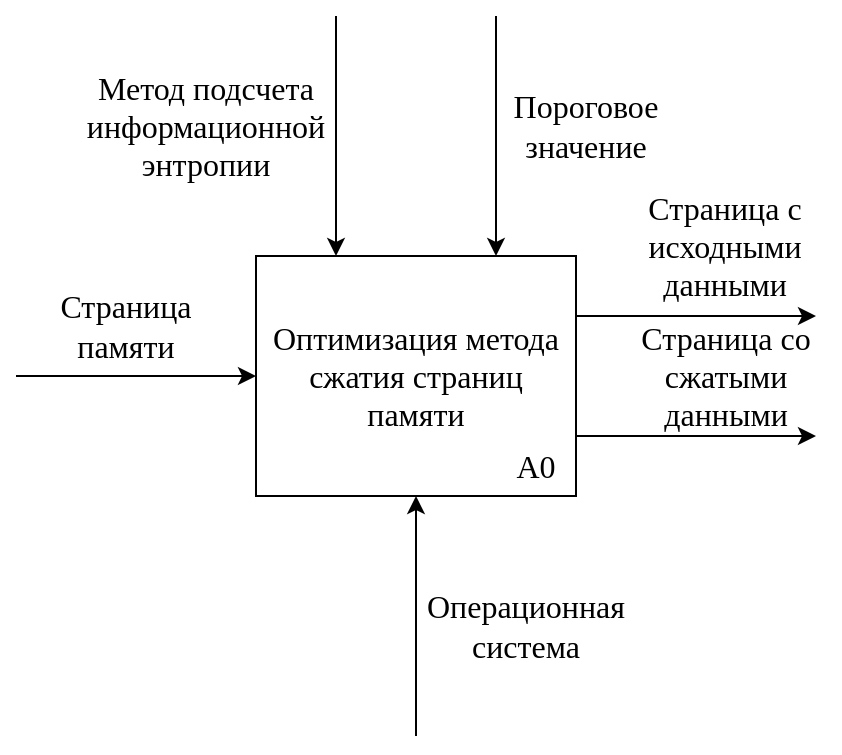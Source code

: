 <mxfile version="21.3.2" type="device">
  <diagram name="Страница 1" id="pgUWzlrUVevQ2D5Vvk6Q">
    <mxGraphModel dx="978" dy="591" grid="1" gridSize="10" guides="1" tooltips="1" connect="1" arrows="1" fold="1" page="1" pageScale="1" pageWidth="500" pageHeight="400" math="0" shadow="0">
      <root>
        <mxCell id="0" />
        <mxCell id="1" parent="0" />
        <mxCell id="QktWzPdK9CgGakuP4GfK-3" style="edgeStyle=orthogonalEdgeStyle;rounded=0;orthogonalLoop=1;jettySize=auto;html=1;exitX=0;exitY=0.5;exitDx=0;exitDy=0;startArrow=classic;startFill=1;endArrow=none;endFill=0;" parent="1" source="QktWzPdK9CgGakuP4GfK-1" edge="1">
          <mxGeometry relative="1" as="geometry">
            <mxPoint x="38" y="200" as="targetPoint" />
          </mxGeometry>
        </mxCell>
        <mxCell id="QktWzPdK9CgGakuP4GfK-6" style="edgeStyle=orthogonalEdgeStyle;rounded=0;orthogonalLoop=1;jettySize=auto;html=1;exitX=1;exitY=0.25;exitDx=0;exitDy=0;" parent="1" source="QktWzPdK9CgGakuP4GfK-1" edge="1">
          <mxGeometry relative="1" as="geometry">
            <mxPoint x="438" y="170" as="targetPoint" />
          </mxGeometry>
        </mxCell>
        <mxCell id="QktWzPdK9CgGakuP4GfK-7" style="edgeStyle=orthogonalEdgeStyle;rounded=0;orthogonalLoop=1;jettySize=auto;html=1;exitX=1;exitY=0.75;exitDx=0;exitDy=0;" parent="1" source="QktWzPdK9CgGakuP4GfK-1" edge="1">
          <mxGeometry relative="1" as="geometry">
            <mxPoint x="438" y="230" as="targetPoint" />
          </mxGeometry>
        </mxCell>
        <mxCell id="QktWzPdK9CgGakuP4GfK-13" style="edgeStyle=orthogonalEdgeStyle;rounded=0;orthogonalLoop=1;jettySize=auto;html=1;exitX=0.5;exitY=1;exitDx=0;exitDy=0;startArrow=classic;startFill=1;endArrow=none;endFill=0;" parent="1" source="QktWzPdK9CgGakuP4GfK-1" edge="1">
          <mxGeometry relative="1" as="geometry">
            <mxPoint x="238" y="380" as="targetPoint" />
          </mxGeometry>
        </mxCell>
        <mxCell id="QktWzPdK9CgGakuP4GfK-16" style="edgeStyle=orthogonalEdgeStyle;rounded=0;orthogonalLoop=1;jettySize=auto;html=1;exitX=0.75;exitY=0;exitDx=0;exitDy=0;startArrow=classic;startFill=1;endArrow=none;endFill=0;" parent="1" source="QktWzPdK9CgGakuP4GfK-1" edge="1">
          <mxGeometry relative="1" as="geometry">
            <mxPoint x="278" y="20" as="targetPoint" />
          </mxGeometry>
        </mxCell>
        <mxCell id="QktWzPdK9CgGakuP4GfK-17" style="edgeStyle=orthogonalEdgeStyle;rounded=0;orthogonalLoop=1;jettySize=auto;html=1;exitX=0.25;exitY=0;exitDx=0;exitDy=0;startArrow=classic;startFill=1;endArrow=none;endFill=0;" parent="1" source="QktWzPdK9CgGakuP4GfK-1" edge="1">
          <mxGeometry relative="1" as="geometry">
            <mxPoint x="198" y="20" as="targetPoint" />
          </mxGeometry>
        </mxCell>
        <mxCell id="QktWzPdK9CgGakuP4GfK-1" value="Оптимизация метода сжатия страниц памяти" style="rounded=0;whiteSpace=wrap;html=1;fontFamily=Times New Roman;fontSize=16;" parent="1" vertex="1">
          <mxGeometry x="158" y="140" width="160" height="120" as="geometry" />
        </mxCell>
        <mxCell id="QktWzPdK9CgGakuP4GfK-2" value="A0" style="text;html=1;strokeColor=none;fillColor=none;align=center;verticalAlign=middle;whiteSpace=wrap;rounded=0;fontFamily=Times New Roman;fontSize=16;" parent="1" vertex="1">
          <mxGeometry x="268" y="230" width="60" height="30" as="geometry" />
        </mxCell>
        <mxCell id="QktWzPdK9CgGakuP4GfK-5" value="Страница памяти" style="text;html=1;strokeColor=none;fillColor=none;align=center;verticalAlign=middle;whiteSpace=wrap;rounded=0;fontFamily=Times New Roman;fontSize=16;" parent="1" vertex="1">
          <mxGeometry x="38" y="160" width="110" height="30" as="geometry" />
        </mxCell>
        <mxCell id="QktWzPdK9CgGakuP4GfK-15" value="Операционная система" style="text;html=1;strokeColor=none;fillColor=none;align=center;verticalAlign=middle;whiteSpace=wrap;rounded=0;fontFamily=Times New Roman;fontSize=16;" parent="1" vertex="1">
          <mxGeometry x="238" y="310" width="110" height="30" as="geometry" />
        </mxCell>
        <mxCell id="QktWzPdK9CgGakuP4GfK-18" value="Пороговое значение" style="text;html=1;strokeColor=none;fillColor=none;align=center;verticalAlign=middle;whiteSpace=wrap;rounded=0;fontFamily=Times New Roman;fontSize=16;" parent="1" vertex="1">
          <mxGeometry x="278" y="60" width="90" height="30" as="geometry" />
        </mxCell>
        <mxCell id="QktWzPdK9CgGakuP4GfK-19" value="Метод подсчета информационной энтропии" style="text;html=1;strokeColor=none;fillColor=none;align=center;verticalAlign=middle;whiteSpace=wrap;rounded=0;fontFamily=Times New Roman;fontSize=16;" parent="1" vertex="1">
          <mxGeometry x="88" y="60" width="90" height="30" as="geometry" />
        </mxCell>
        <mxCell id="Ty4EMyjX9OsFzOMzOXdq-1" value="Страница с исходными данными" style="text;html=1;strokeColor=none;fillColor=none;align=center;verticalAlign=middle;whiteSpace=wrap;rounded=0;fontFamily=Times New Roman;fontSize=16;" vertex="1" parent="1">
          <mxGeometry x="335" y="120" width="115" height="30" as="geometry" />
        </mxCell>
        <mxCell id="Ty4EMyjX9OsFzOMzOXdq-2" value="Страница со сжатыми данными" style="text;html=1;strokeColor=none;fillColor=none;align=center;verticalAlign=middle;whiteSpace=wrap;rounded=0;fontFamily=Times New Roman;fontSize=16;" vertex="1" parent="1">
          <mxGeometry x="337.5" y="185" width="110" height="30" as="geometry" />
        </mxCell>
      </root>
    </mxGraphModel>
  </diagram>
</mxfile>
